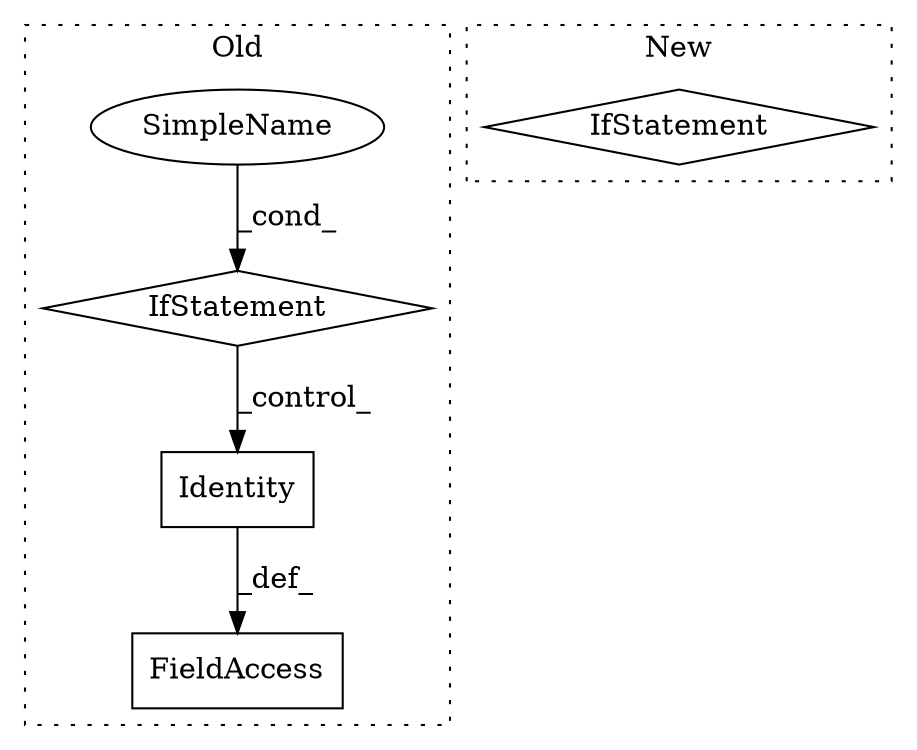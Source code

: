 digraph G {
subgraph cluster0 {
1 [label="Identity" a="32" s="1129" l="10" shape="box"];
3 [label="IfStatement" a="25" s="953,965" l="4,2" shape="diamond"];
4 [label="SimpleName" a="42" s="957" l="8" shape="ellipse"];
5 [label="FieldAccess" a="22" s="1117" l="11" shape="box"];
label = "Old";
style="dotted";
}
subgraph cluster1 {
2 [label="IfStatement" a="25" s="960,988" l="4,2" shape="diamond"];
label = "New";
style="dotted";
}
1 -> 5 [label="_def_"];
3 -> 1 [label="_control_"];
4 -> 3 [label="_cond_"];
}